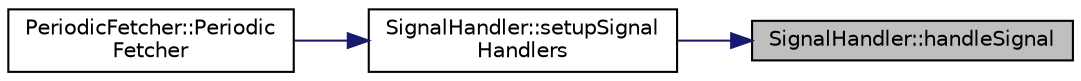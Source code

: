 digraph "SignalHandler::handleSignal"
{
 // LATEX_PDF_SIZE
  edge [fontname="Helvetica",fontsize="10",labelfontname="Helvetica",labelfontsize="10"];
  node [fontname="Helvetica",fontsize="10",shape=record];
  rankdir="RL";
  Node1 [label="SignalHandler::handleSignal",height=0.2,width=0.4,color="black", fillcolor="grey75", style="filled", fontcolor="black",tooltip="Internal handler for system signals."];
  Node1 -> Node2 [dir="back",color="midnightblue",fontsize="10",style="solid",fontname="Helvetica"];
  Node2 [label="SignalHandler::setupSignal\lHandlers",height=0.2,width=0.4,color="black", fillcolor="white", style="filled",URL="$classSignalHandler.html#a90eff6c9610cdcd77a1706491f2ce28a",tooltip="Initialize and set up signal handlers for the program."];
  Node2 -> Node3 [dir="back",color="midnightblue",fontsize="10",style="solid",fontname="Helvetica"];
  Node3 [label="PeriodicFetcher::Periodic\lFetcher",height=0.2,width=0.4,color="black", fillcolor="white", style="filled",URL="$classPeriodicFetcher.html#a97424bbb533281b98e837ea0a9a0fdc7",tooltip="Construct a new Periodic Fetcher object."];
}
